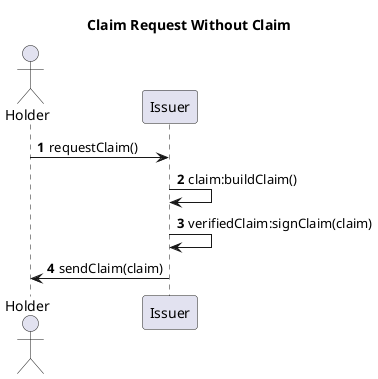 @startuml
title Claim Request Without Claim
autonumber
actor Holder
Holder -> Issuer : requestClaim()
Issuer -> Issuer : claim:buildClaim()
Issuer -> Issuer : verifiedClaim:signClaim(claim)
Issuer -> Holder : sendClaim(claim)
@enduml
